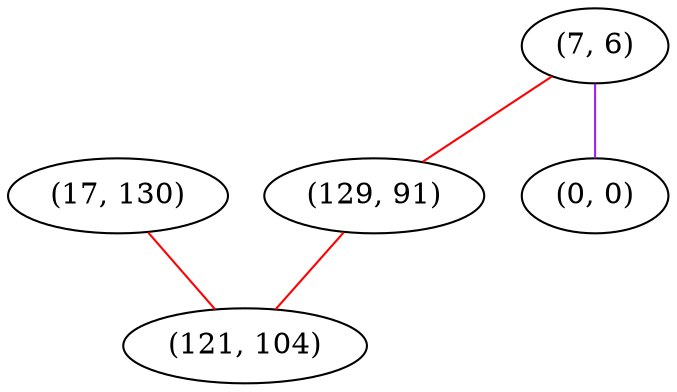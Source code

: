 graph "" {
"(17, 130)";
"(7, 6)";
"(129, 91)";
"(121, 104)";
"(0, 0)";
"(17, 130)" -- "(121, 104)"  [color=red, key=0, weight=1];
"(7, 6)" -- "(129, 91)"  [color=red, key=0, weight=1];
"(7, 6)" -- "(0, 0)"  [color=purple, key=0, weight=4];
"(129, 91)" -- "(121, 104)"  [color=red, key=0, weight=1];
}
